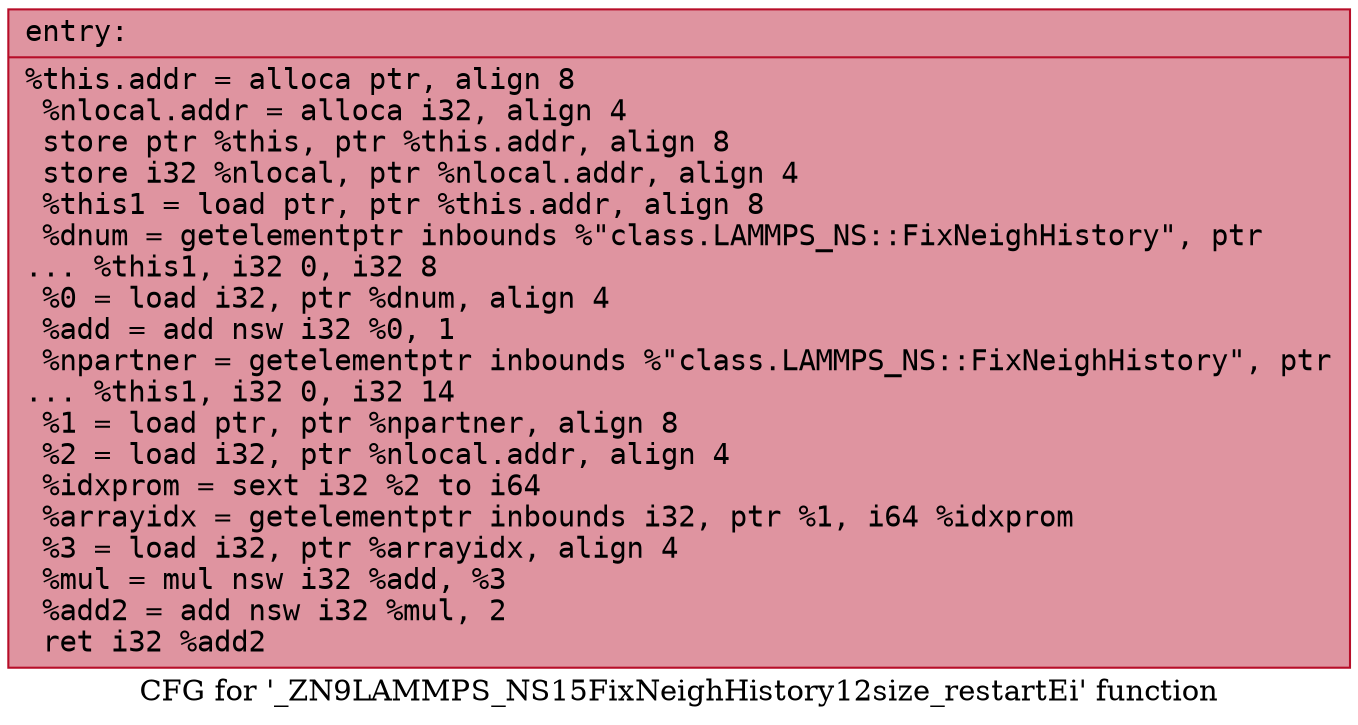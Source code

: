 digraph "CFG for '_ZN9LAMMPS_NS15FixNeighHistory12size_restartEi' function" {
	label="CFG for '_ZN9LAMMPS_NS15FixNeighHistory12size_restartEi' function";

	Node0x556119bc0ac0 [shape=record,color="#b70d28ff", style=filled, fillcolor="#b70d2870" fontname="Courier",label="{entry:\l|  %this.addr = alloca ptr, align 8\l  %nlocal.addr = alloca i32, align 4\l  store ptr %this, ptr %this.addr, align 8\l  store i32 %nlocal, ptr %nlocal.addr, align 4\l  %this1 = load ptr, ptr %this.addr, align 8\l  %dnum = getelementptr inbounds %\"class.LAMMPS_NS::FixNeighHistory\", ptr\l... %this1, i32 0, i32 8\l  %0 = load i32, ptr %dnum, align 4\l  %add = add nsw i32 %0, 1\l  %npartner = getelementptr inbounds %\"class.LAMMPS_NS::FixNeighHistory\", ptr\l... %this1, i32 0, i32 14\l  %1 = load ptr, ptr %npartner, align 8\l  %2 = load i32, ptr %nlocal.addr, align 4\l  %idxprom = sext i32 %2 to i64\l  %arrayidx = getelementptr inbounds i32, ptr %1, i64 %idxprom\l  %3 = load i32, ptr %arrayidx, align 4\l  %mul = mul nsw i32 %add, %3\l  %add2 = add nsw i32 %mul, 2\l  ret i32 %add2\l}"];
}
